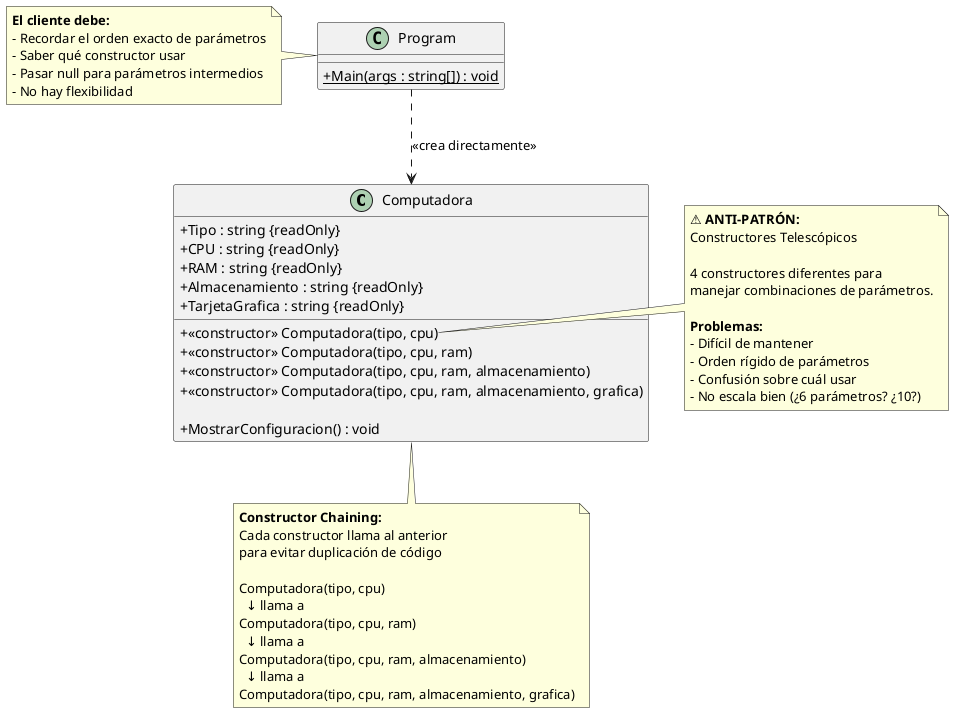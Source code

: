 @startuml
skinparam classAttributeIconSize 0

class Computadora {
  + Tipo : string {readOnly}
  + CPU : string {readOnly}
  + RAM : string {readOnly}
  + Almacenamiento : string {readOnly}
  + TarjetaGrafica : string {readOnly}
  
  + <<constructor>> Computadora(tipo, cpu)
  + <<constructor>> Computadora(tipo, cpu, ram)
  + <<constructor>> Computadora(tipo, cpu, ram, almacenamiento)
  + <<constructor>> Computadora(tipo, cpu, ram, almacenamiento, grafica)
  
  + MostrarConfiguracion() : void
}

class Program {
  + {static} Main(args : string[]) : void
}

Program ..> Computadora : <<crea directamente>>

note right of Computadora::Computadora
  ⚠️ **ANTI-PATRÓN:**
  Constructores Telescópicos
  
  4 constructores diferentes para
  manejar combinaciones de parámetros.
  
  **Problemas:**
  - Difícil de mantener
  - Orden rígido de parámetros
  - Confusión sobre cuál usar
  - No escala bien (¿6 parámetros? ¿10?)
end note

note bottom of Computadora
  **Constructor Chaining:**
  Cada constructor llama al anterior
  para evitar duplicación de código
  
  Computadora(tipo, cpu)
    ↓ llama a
  Computadora(tipo, cpu, ram)
    ↓ llama a
  Computadora(tipo, cpu, ram, almacenamiento)
    ↓ llama a
  Computadora(tipo, cpu, ram, almacenamiento, grafica)
end note

note left of Program
  **El cliente debe:**
  - Recordar el orden exacto de parámetros
  - Saber qué constructor usar
  - Pasar null para parámetros intermedios
  - No hay flexibilidad
end note

@enduml
